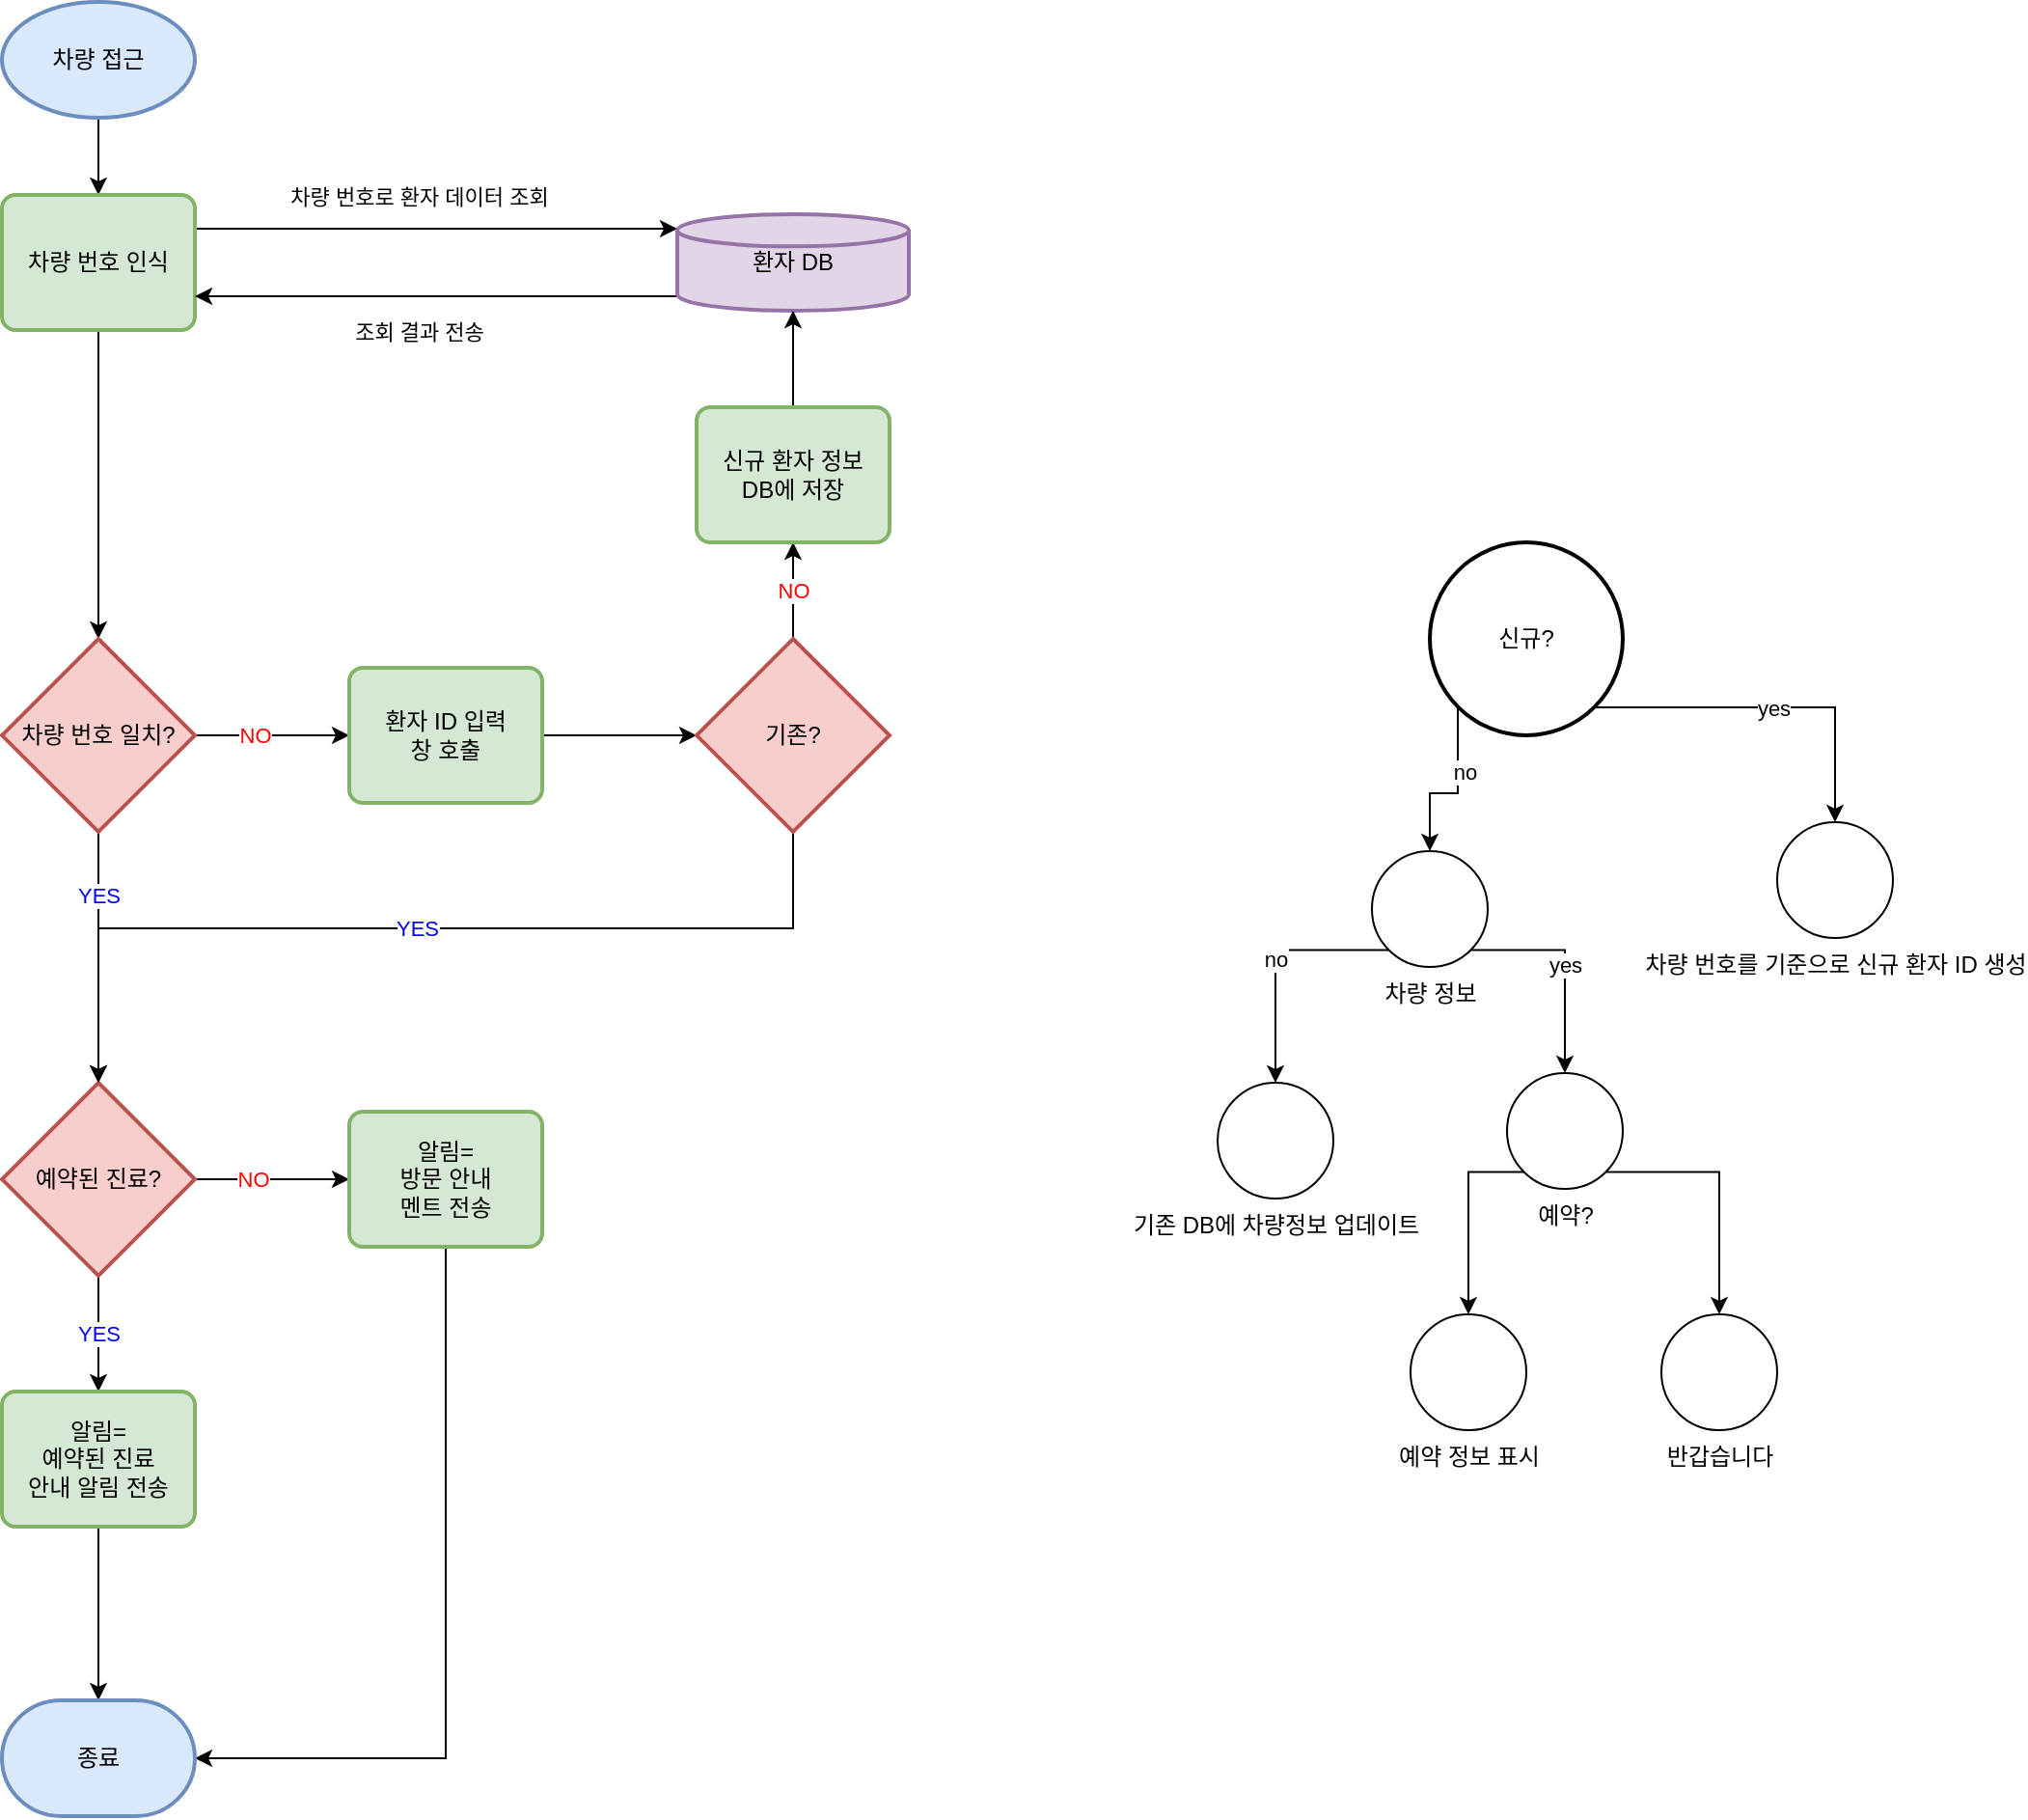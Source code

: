 <mxfile version="20.3.7" type="device"><diagram id="mqJK5ZcmLmf1hoAyKYzi" name="페이지-1"><mxGraphModel dx="1673" dy="896" grid="1" gridSize="10" guides="1" tooltips="1" connect="1" arrows="1" fold="1" page="1" pageScale="1" pageWidth="827" pageHeight="1169" math="0" shadow="0"><root><mxCell id="0"/><mxCell id="1" parent="0"/><mxCell id="-VvyoZxYqc7Zv2kaJQCo-16" style="edgeStyle=orthogonalEdgeStyle;rounded=0;orthogonalLoop=1;jettySize=auto;html=1;exitX=0.5;exitY=1;exitDx=0;exitDy=0;exitPerimeter=0;entryX=0.5;entryY=0;entryDx=0;entryDy=0;" edge="1" parent="1" source="-VvyoZxYqc7Zv2kaJQCo-1" target="-VvyoZxYqc7Zv2kaJQCo-2"><mxGeometry relative="1" as="geometry"/></mxCell><mxCell id="-VvyoZxYqc7Zv2kaJQCo-1" value="차량 접근" style="strokeWidth=2;html=1;shape=mxgraph.flowchart.start_1;whiteSpace=wrap;fillColor=#dae8fc;strokeColor=#6c8ebf;" vertex="1" parent="1"><mxGeometry x="20" y="20" width="100" height="60" as="geometry"/></mxCell><mxCell id="-VvyoZxYqc7Zv2kaJQCo-29" style="edgeStyle=orthogonalEdgeStyle;rounded=0;orthogonalLoop=1;jettySize=auto;html=1;exitX=0.5;exitY=1;exitDx=0;exitDy=0;entryX=0.5;entryY=0;entryDx=0;entryDy=0;entryPerimeter=0;" edge="1" parent="1" source="-VvyoZxYqc7Zv2kaJQCo-2" target="-VvyoZxYqc7Zv2kaJQCo-12"><mxGeometry relative="1" as="geometry"/></mxCell><mxCell id="-VvyoZxYqc7Zv2kaJQCo-30" value="차량 번호로 환자 데이터 조회" style="edgeStyle=orthogonalEdgeStyle;rounded=0;orthogonalLoop=1;jettySize=auto;html=1;exitX=1;exitY=0.25;exitDx=0;exitDy=0;entryX=0;entryY=0.15;entryDx=0;entryDy=0;entryPerimeter=0;" edge="1" parent="1" source="-VvyoZxYqc7Zv2kaJQCo-2" target="-VvyoZxYqc7Zv2kaJQCo-4"><mxGeometry x="-0.075" y="18" relative="1" as="geometry"><mxPoint y="1" as="offset"/></mxGeometry></mxCell><mxCell id="-VvyoZxYqc7Zv2kaJQCo-2" value="차량 번호 인식" style="rounded=1;whiteSpace=wrap;html=1;absoluteArcSize=1;arcSize=14;strokeWidth=2;fillColor=#d5e8d4;strokeColor=#82b366;" vertex="1" parent="1"><mxGeometry x="20" y="120" width="100" height="70" as="geometry"/></mxCell><mxCell id="-VvyoZxYqc7Zv2kaJQCo-31" value="조회 결과 전송" style="edgeStyle=orthogonalEdgeStyle;rounded=0;orthogonalLoop=1;jettySize=auto;html=1;exitX=0;exitY=0.85;exitDx=0;exitDy=0;exitPerimeter=0;entryX=1;entryY=0.75;entryDx=0;entryDy=0;" edge="1" parent="1" source="-VvyoZxYqc7Zv2kaJQCo-4" target="-VvyoZxYqc7Zv2kaJQCo-2"><mxGeometry x="0.075" y="18" relative="1" as="geometry"><mxPoint as="offset"/></mxGeometry></mxCell><mxCell id="-VvyoZxYqc7Zv2kaJQCo-4" value="환자 DB" style="strokeWidth=2;html=1;shape=mxgraph.flowchart.database;whiteSpace=wrap;fillColor=#e1d5e7;strokeColor=#9673a6;" vertex="1" parent="1"><mxGeometry x="370" y="130" width="120" height="50" as="geometry"/></mxCell><mxCell id="-VvyoZxYqc7Zv2kaJQCo-19" value="&lt;font color=&quot;#0000ff&quot;&gt;YES&lt;/font&gt;" style="edgeStyle=orthogonalEdgeStyle;rounded=0;orthogonalLoop=1;jettySize=auto;html=1;exitX=0.5;exitY=1;exitDx=0;exitDy=0;exitPerimeter=0;" edge="1" parent="1" source="-VvyoZxYqc7Zv2kaJQCo-12" target="-VvyoZxYqc7Zv2kaJQCo-21"><mxGeometry x="-0.5" relative="1" as="geometry"><mxPoint x="70" y="500" as="targetPoint"/><mxPoint as="offset"/></mxGeometry></mxCell><mxCell id="-VvyoZxYqc7Zv2kaJQCo-37" style="edgeStyle=orthogonalEdgeStyle;rounded=0;orthogonalLoop=1;jettySize=auto;html=1;exitX=1;exitY=0.5;exitDx=0;exitDy=0;exitPerimeter=0;entryX=0;entryY=0.5;entryDx=0;entryDy=0;" edge="1" parent="1" source="-VvyoZxYqc7Zv2kaJQCo-12" target="-VvyoZxYqc7Zv2kaJQCo-63"><mxGeometry relative="1" as="geometry"><mxPoint x="303" y="400" as="targetPoint"/></mxGeometry></mxCell><mxCell id="-VvyoZxYqc7Zv2kaJQCo-39" value="NO" style="edgeLabel;html=1;align=center;verticalAlign=middle;resizable=0;points=[];fontColor=#FF0000;" vertex="1" connectable="0" parent="-VvyoZxYqc7Zv2kaJQCo-37"><mxGeometry x="-0.841" y="-1" relative="1" as="geometry"><mxPoint x="24" y="-1" as="offset"/></mxGeometry></mxCell><mxCell id="-VvyoZxYqc7Zv2kaJQCo-12" value="차량 번호 일치?" style="strokeWidth=2;html=1;shape=mxgraph.flowchart.decision;whiteSpace=wrap;fillColor=#f8cecc;strokeColor=#b85450;" vertex="1" parent="1"><mxGeometry x="20" y="350" width="100" height="100" as="geometry"/></mxCell><mxCell id="-VvyoZxYqc7Zv2kaJQCo-24" value="YES" style="edgeStyle=orthogonalEdgeStyle;rounded=0;orthogonalLoop=1;jettySize=auto;html=1;exitX=0.5;exitY=1;exitDx=0;exitDy=0;exitPerimeter=0;fontColor=#0000FF;" edge="1" parent="1" source="-VvyoZxYqc7Zv2kaJQCo-21" target="-VvyoZxYqc7Zv2kaJQCo-23"><mxGeometry relative="1" as="geometry"/></mxCell><mxCell id="-VvyoZxYqc7Zv2kaJQCo-32" value="NO" style="edgeStyle=orthogonalEdgeStyle;rounded=0;orthogonalLoop=1;jettySize=auto;html=1;exitX=1;exitY=0.5;exitDx=0;exitDy=0;exitPerimeter=0;entryX=0;entryY=0.5;entryDx=0;entryDy=0;fontColor=#FF0000;" edge="1" parent="1" source="-VvyoZxYqc7Zv2kaJQCo-21" target="-VvyoZxYqc7Zv2kaJQCo-22"><mxGeometry x="-0.25" relative="1" as="geometry"><mxPoint as="offset"/></mxGeometry></mxCell><mxCell id="-VvyoZxYqc7Zv2kaJQCo-21" value="예약된 진료?" style="strokeWidth=2;html=1;shape=mxgraph.flowchart.decision;whiteSpace=wrap;fillColor=#f8cecc;strokeColor=#b85450;" vertex="1" parent="1"><mxGeometry x="20" y="580" width="100" height="100" as="geometry"/></mxCell><mxCell id="-VvyoZxYqc7Zv2kaJQCo-27" style="edgeStyle=orthogonalEdgeStyle;rounded=0;orthogonalLoop=1;jettySize=auto;html=1;exitX=0.5;exitY=1;exitDx=0;exitDy=0;entryX=1;entryY=0.5;entryDx=0;entryDy=0;entryPerimeter=0;" edge="1" parent="1" source="-VvyoZxYqc7Zv2kaJQCo-22" target="-VvyoZxYqc7Zv2kaJQCo-26"><mxGeometry relative="1" as="geometry"/></mxCell><mxCell id="-VvyoZxYqc7Zv2kaJQCo-22" value="알림=&lt;br&gt;방문 안내 &lt;br&gt;멘트 전송" style="rounded=1;whiteSpace=wrap;html=1;absoluteArcSize=1;arcSize=14;strokeWidth=2;fillColor=#d5e8d4;strokeColor=#82b366;" vertex="1" parent="1"><mxGeometry x="200" y="595" width="100" height="70" as="geometry"/></mxCell><mxCell id="-VvyoZxYqc7Zv2kaJQCo-28" style="edgeStyle=orthogonalEdgeStyle;rounded=0;orthogonalLoop=1;jettySize=auto;html=1;exitX=0.5;exitY=1;exitDx=0;exitDy=0;" edge="1" parent="1" source="-VvyoZxYqc7Zv2kaJQCo-23" target="-VvyoZxYqc7Zv2kaJQCo-26"><mxGeometry relative="1" as="geometry"/></mxCell><mxCell id="-VvyoZxYqc7Zv2kaJQCo-23" value="알림=&lt;br&gt;예약된 진료&lt;br&gt;안내 알림 전송" style="rounded=1;whiteSpace=wrap;html=1;absoluteArcSize=1;arcSize=14;strokeWidth=2;fillColor=#d5e8d4;strokeColor=#82b366;" vertex="1" parent="1"><mxGeometry x="20" y="740" width="100" height="70" as="geometry"/></mxCell><mxCell id="-VvyoZxYqc7Zv2kaJQCo-26" value="종료" style="strokeWidth=2;html=1;shape=mxgraph.flowchart.terminator;whiteSpace=wrap;fillColor=#dae8fc;strokeColor=#6c8ebf;" vertex="1" parent="1"><mxGeometry x="20" y="900" width="100" height="60" as="geometry"/></mxCell><mxCell id="-VvyoZxYqc7Zv2kaJQCo-47" style="edgeStyle=orthogonalEdgeStyle;rounded=0;orthogonalLoop=1;jettySize=auto;html=1;exitX=0.145;exitY=0.855;exitDx=0;exitDy=0;exitPerimeter=0;fontColor=#000000;" edge="1" parent="1" source="-VvyoZxYqc7Zv2kaJQCo-44" target="-VvyoZxYqc7Zv2kaJQCo-45"><mxGeometry relative="1" as="geometry"/></mxCell><mxCell id="-VvyoZxYqc7Zv2kaJQCo-53" value="no" style="edgeLabel;html=1;align=center;verticalAlign=middle;resizable=0;points=[];fontColor=#000000;" vertex="1" connectable="0" parent="-VvyoZxYqc7Zv2kaJQCo-47"><mxGeometry x="-0.27" y="3" relative="1" as="geometry"><mxPoint y="1" as="offset"/></mxGeometry></mxCell><mxCell id="-VvyoZxYqc7Zv2kaJQCo-48" value="yes" style="edgeStyle=orthogonalEdgeStyle;rounded=0;orthogonalLoop=1;jettySize=auto;html=1;exitX=0.855;exitY=0.855;exitDx=0;exitDy=0;exitPerimeter=0;fontColor=#000000;" edge="1" parent="1" source="-VvyoZxYqc7Zv2kaJQCo-44" target="-VvyoZxYqc7Zv2kaJQCo-46"><mxGeometry relative="1" as="geometry"/></mxCell><mxCell id="-VvyoZxYqc7Zv2kaJQCo-44" value="신규?" style="strokeWidth=2;html=1;shape=mxgraph.flowchart.start_2;whiteSpace=wrap;fontColor=#000000;" vertex="1" parent="1"><mxGeometry x="760" y="300" width="100" height="100" as="geometry"/></mxCell><mxCell id="-VvyoZxYqc7Zv2kaJQCo-51" value="no" style="edgeStyle=orthogonalEdgeStyle;rounded=0;orthogonalLoop=1;jettySize=auto;html=1;exitX=0.145;exitY=0.855;exitDx=0;exitDy=0;exitPerimeter=0;fontColor=#000000;" edge="1" parent="1" source="-VvyoZxYqc7Zv2kaJQCo-45" target="-VvyoZxYqc7Zv2kaJQCo-49"><mxGeometry relative="1" as="geometry"/></mxCell><mxCell id="-VvyoZxYqc7Zv2kaJQCo-52" value="yes" style="edgeStyle=orthogonalEdgeStyle;rounded=0;orthogonalLoop=1;jettySize=auto;html=1;exitX=0.855;exitY=0.855;exitDx=0;exitDy=0;exitPerimeter=0;entryX=0.5;entryY=0;entryDx=0;entryDy=0;entryPerimeter=0;fontColor=#000000;" edge="1" parent="1" source="-VvyoZxYqc7Zv2kaJQCo-45" target="-VvyoZxYqc7Zv2kaJQCo-50"><mxGeometry relative="1" as="geometry"/></mxCell><mxCell id="-VvyoZxYqc7Zv2kaJQCo-45" value="차량 정보" style="verticalLabelPosition=bottom;verticalAlign=top;html=1;shape=mxgraph.flowchart.on-page_reference;fontColor=#000000;" vertex="1" parent="1"><mxGeometry x="730" y="460" width="60" height="60" as="geometry"/></mxCell><mxCell id="-VvyoZxYqc7Zv2kaJQCo-46" value="차량 번호를 기준으로 신규 환자 ID 생성" style="verticalLabelPosition=bottom;verticalAlign=top;html=1;shape=mxgraph.flowchart.on-page_reference;fontColor=#000000;" vertex="1" parent="1"><mxGeometry x="940" y="445" width="60" height="60" as="geometry"/></mxCell><mxCell id="-VvyoZxYqc7Zv2kaJQCo-49" value="기존 DB에 차량정보 업데이트" style="verticalLabelPosition=bottom;verticalAlign=top;html=1;shape=mxgraph.flowchart.on-page_reference;fontColor=#000000;" vertex="1" parent="1"><mxGeometry x="650" y="580" width="60" height="60" as="geometry"/></mxCell><mxCell id="-VvyoZxYqc7Zv2kaJQCo-56" style="edgeStyle=orthogonalEdgeStyle;rounded=0;orthogonalLoop=1;jettySize=auto;html=1;exitX=0.145;exitY=0.855;exitDx=0;exitDy=0;exitPerimeter=0;fontColor=#000000;" edge="1" parent="1" source="-VvyoZxYqc7Zv2kaJQCo-50" target="-VvyoZxYqc7Zv2kaJQCo-54"><mxGeometry relative="1" as="geometry"><Array as="points"><mxPoint x="780" y="626"/></Array></mxGeometry></mxCell><mxCell id="-VvyoZxYqc7Zv2kaJQCo-57" style="edgeStyle=orthogonalEdgeStyle;rounded=0;orthogonalLoop=1;jettySize=auto;html=1;exitX=0.855;exitY=0.855;exitDx=0;exitDy=0;exitPerimeter=0;fontColor=#000000;" edge="1" parent="1" source="-VvyoZxYqc7Zv2kaJQCo-50" target="-VvyoZxYqc7Zv2kaJQCo-55"><mxGeometry relative="1" as="geometry"/></mxCell><mxCell id="-VvyoZxYqc7Zv2kaJQCo-50" value="예약?" style="verticalLabelPosition=bottom;verticalAlign=top;html=1;shape=mxgraph.flowchart.on-page_reference;fontColor=#000000;" vertex="1" parent="1"><mxGeometry x="800" y="575" width="60" height="60" as="geometry"/></mxCell><mxCell id="-VvyoZxYqc7Zv2kaJQCo-54" value="예약 정보 표시" style="verticalLabelPosition=bottom;verticalAlign=top;html=1;shape=mxgraph.flowchart.on-page_reference;fontColor=#000000;" vertex="1" parent="1"><mxGeometry x="750" y="700" width="60" height="60" as="geometry"/></mxCell><mxCell id="-VvyoZxYqc7Zv2kaJQCo-55" value="반갑습니다" style="verticalLabelPosition=bottom;verticalAlign=top;html=1;shape=mxgraph.flowchart.on-page_reference;fontColor=#000000;" vertex="1" parent="1"><mxGeometry x="880" y="700" width="60" height="60" as="geometry"/></mxCell><mxCell id="-VvyoZxYqc7Zv2kaJQCo-71" style="edgeStyle=orthogonalEdgeStyle;rounded=0;orthogonalLoop=1;jettySize=auto;html=1;exitX=1;exitY=0.5;exitDx=0;exitDy=0;entryX=0;entryY=0.5;entryDx=0;entryDy=0;entryPerimeter=0;fontColor=#000000;" edge="1" parent="1" source="-VvyoZxYqc7Zv2kaJQCo-63" target="-VvyoZxYqc7Zv2kaJQCo-69"><mxGeometry relative="1" as="geometry"/></mxCell><mxCell id="-VvyoZxYqc7Zv2kaJQCo-63" value="환자 ID 입력&lt;br&gt;창 호출" style="rounded=1;whiteSpace=wrap;html=1;absoluteArcSize=1;arcSize=14;strokeWidth=2;fillColor=#d5e8d4;strokeColor=#82b366;" vertex="1" parent="1"><mxGeometry x="200" y="365" width="100" height="70" as="geometry"/></mxCell><mxCell id="-VvyoZxYqc7Zv2kaJQCo-70" value="&lt;font color=&quot;#0000ff&quot;&gt;YES&lt;/font&gt;" style="edgeStyle=orthogonalEdgeStyle;rounded=0;orthogonalLoop=1;jettySize=auto;html=1;exitX=0.5;exitY=1;exitDx=0;exitDy=0;exitPerimeter=0;entryX=0.5;entryY=0;entryDx=0;entryDy=0;entryPerimeter=0;fontColor=#000000;" edge="1" parent="1" source="-VvyoZxYqc7Zv2kaJQCo-69" target="-VvyoZxYqc7Zv2kaJQCo-21"><mxGeometry relative="1" as="geometry"><Array as="points"><mxPoint x="430" y="500"/><mxPoint x="70" y="500"/></Array></mxGeometry></mxCell><mxCell id="-VvyoZxYqc7Zv2kaJQCo-79" value="&lt;font color=&quot;#ff0000&quot;&gt;NO&lt;/font&gt;" style="edgeStyle=orthogonalEdgeStyle;rounded=0;orthogonalLoop=1;jettySize=auto;html=1;exitX=0.5;exitY=0;exitDx=0;exitDy=0;exitPerimeter=0;entryX=0.5;entryY=1;entryDx=0;entryDy=0;fontColor=#0000FF;" edge="1" parent="1" source="-VvyoZxYqc7Zv2kaJQCo-69" target="-VvyoZxYqc7Zv2kaJQCo-74"><mxGeometry relative="1" as="geometry"/></mxCell><mxCell id="-VvyoZxYqc7Zv2kaJQCo-69" value="기존?" style="strokeWidth=2;html=1;shape=mxgraph.flowchart.decision;whiteSpace=wrap;fillColor=#f8cecc;strokeColor=#b85450;" vertex="1" parent="1"><mxGeometry x="380" y="350" width="100" height="100" as="geometry"/></mxCell><mxCell id="-VvyoZxYqc7Zv2kaJQCo-76" style="edgeStyle=orthogonalEdgeStyle;rounded=0;orthogonalLoop=1;jettySize=auto;html=1;exitX=0.5;exitY=0;exitDx=0;exitDy=0;entryX=0.5;entryY=1;entryDx=0;entryDy=0;entryPerimeter=0;fontColor=#0000FF;" edge="1" parent="1" source="-VvyoZxYqc7Zv2kaJQCo-74" target="-VvyoZxYqc7Zv2kaJQCo-4"><mxGeometry relative="1" as="geometry"/></mxCell><mxCell id="-VvyoZxYqc7Zv2kaJQCo-74" value="신규 환자 정보&lt;br&gt;DB에 저장" style="rounded=1;whiteSpace=wrap;html=1;absoluteArcSize=1;arcSize=14;strokeWidth=2;fillColor=#d5e8d4;strokeColor=#82b366;" vertex="1" parent="1"><mxGeometry x="380" y="230" width="100" height="70" as="geometry"/></mxCell></root></mxGraphModel></diagram></mxfile>